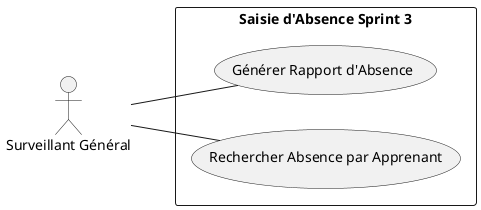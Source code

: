 @startuml
left to right direction

actor "Surveillant Général" as SG

rectangle "Saisie d'Absence Sprint 3" {
    usecase UC1 as "Générer Rapport d'Absence"
    usecase UC2 as "Rechercher Absence par Apprenant"
}

SG -- UC1 
SG -- UC2 

@enduml
